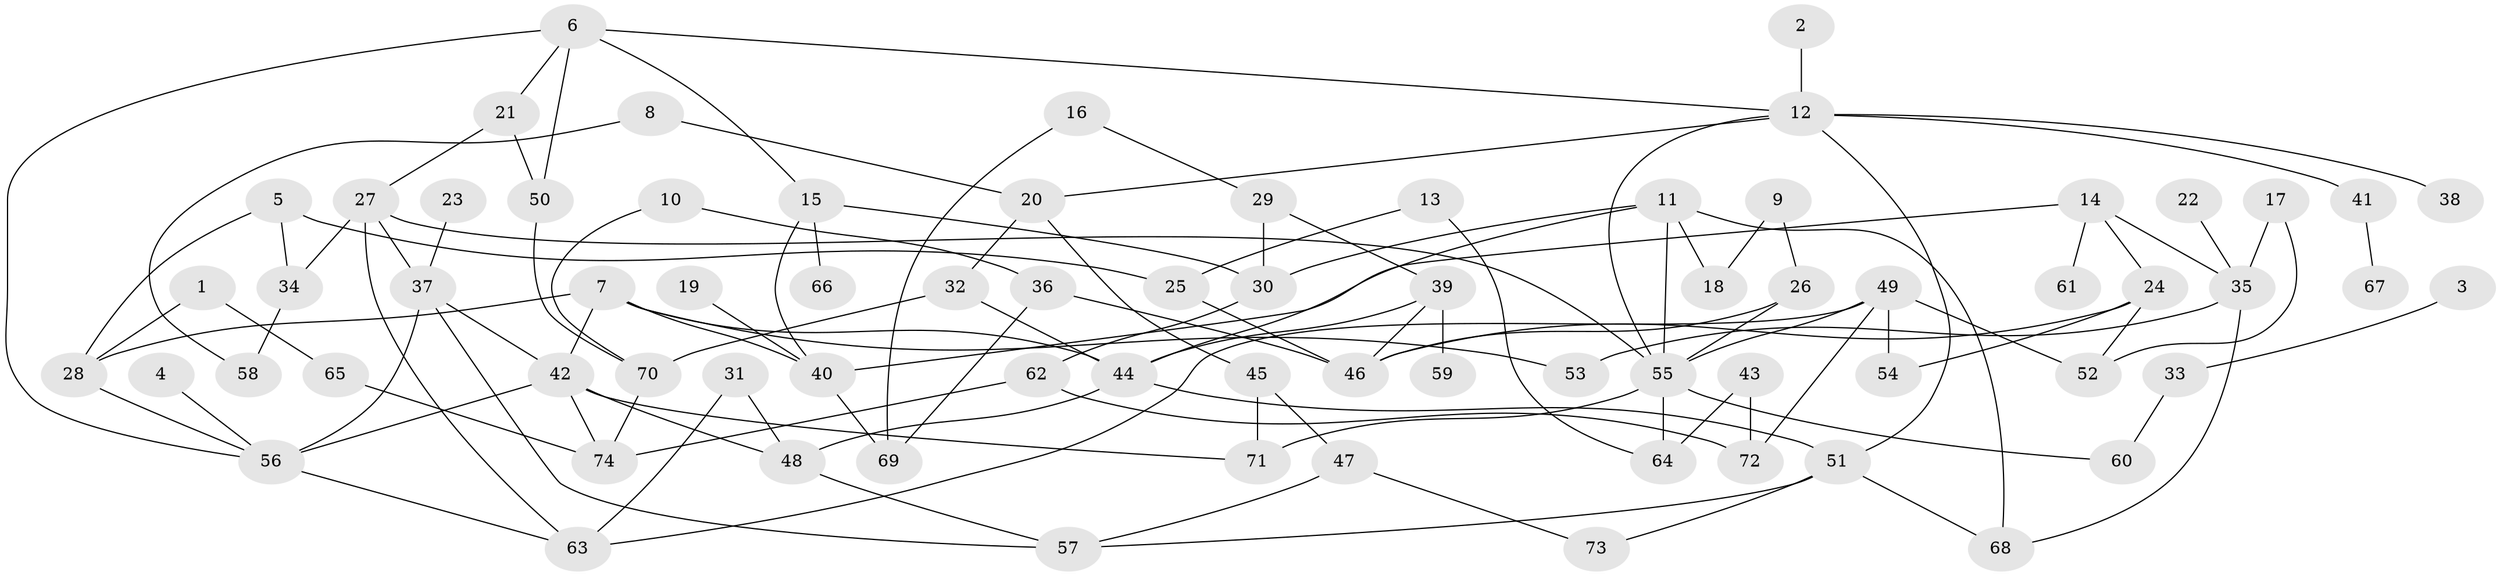 // coarse degree distribution, {4: 0.24444444444444444, 1: 0.13333333333333333, 3: 0.2222222222222222, 5: 0.06666666666666667, 9: 0.022222222222222223, 2: 0.13333333333333333, 7: 0.044444444444444446, 6: 0.08888888888888889, 8: 0.044444444444444446}
// Generated by graph-tools (version 1.1) at 2025/41/03/06/25 10:41:24]
// undirected, 74 vertices, 116 edges
graph export_dot {
graph [start="1"]
  node [color=gray90,style=filled];
  1;
  2;
  3;
  4;
  5;
  6;
  7;
  8;
  9;
  10;
  11;
  12;
  13;
  14;
  15;
  16;
  17;
  18;
  19;
  20;
  21;
  22;
  23;
  24;
  25;
  26;
  27;
  28;
  29;
  30;
  31;
  32;
  33;
  34;
  35;
  36;
  37;
  38;
  39;
  40;
  41;
  42;
  43;
  44;
  45;
  46;
  47;
  48;
  49;
  50;
  51;
  52;
  53;
  54;
  55;
  56;
  57;
  58;
  59;
  60;
  61;
  62;
  63;
  64;
  65;
  66;
  67;
  68;
  69;
  70;
  71;
  72;
  73;
  74;
  1 -- 28;
  1 -- 65;
  2 -- 12;
  3 -- 33;
  4 -- 56;
  5 -- 25;
  5 -- 28;
  5 -- 34;
  6 -- 12;
  6 -- 15;
  6 -- 21;
  6 -- 50;
  6 -- 56;
  7 -- 28;
  7 -- 40;
  7 -- 42;
  7 -- 44;
  7 -- 53;
  8 -- 20;
  8 -- 58;
  9 -- 18;
  9 -- 26;
  10 -- 36;
  10 -- 70;
  11 -- 18;
  11 -- 30;
  11 -- 44;
  11 -- 55;
  11 -- 68;
  12 -- 20;
  12 -- 38;
  12 -- 41;
  12 -- 51;
  12 -- 55;
  13 -- 25;
  13 -- 64;
  14 -- 24;
  14 -- 35;
  14 -- 40;
  14 -- 61;
  15 -- 30;
  15 -- 40;
  15 -- 66;
  16 -- 29;
  16 -- 69;
  17 -- 35;
  17 -- 52;
  19 -- 40;
  20 -- 32;
  20 -- 45;
  21 -- 27;
  21 -- 50;
  22 -- 35;
  23 -- 37;
  24 -- 46;
  24 -- 52;
  24 -- 54;
  25 -- 46;
  26 -- 46;
  26 -- 55;
  27 -- 34;
  27 -- 37;
  27 -- 55;
  27 -- 63;
  28 -- 56;
  29 -- 30;
  29 -- 39;
  30 -- 62;
  31 -- 48;
  31 -- 63;
  32 -- 44;
  32 -- 70;
  33 -- 60;
  34 -- 58;
  35 -- 53;
  35 -- 68;
  36 -- 46;
  36 -- 69;
  37 -- 42;
  37 -- 56;
  37 -- 57;
  39 -- 44;
  39 -- 46;
  39 -- 59;
  40 -- 69;
  41 -- 67;
  42 -- 48;
  42 -- 56;
  42 -- 71;
  42 -- 74;
  43 -- 64;
  43 -- 72;
  44 -- 48;
  44 -- 51;
  45 -- 47;
  45 -- 71;
  47 -- 57;
  47 -- 73;
  48 -- 57;
  49 -- 52;
  49 -- 54;
  49 -- 55;
  49 -- 63;
  49 -- 72;
  50 -- 70;
  51 -- 57;
  51 -- 68;
  51 -- 73;
  55 -- 60;
  55 -- 64;
  55 -- 71;
  56 -- 63;
  62 -- 72;
  62 -- 74;
  65 -- 74;
  70 -- 74;
}
